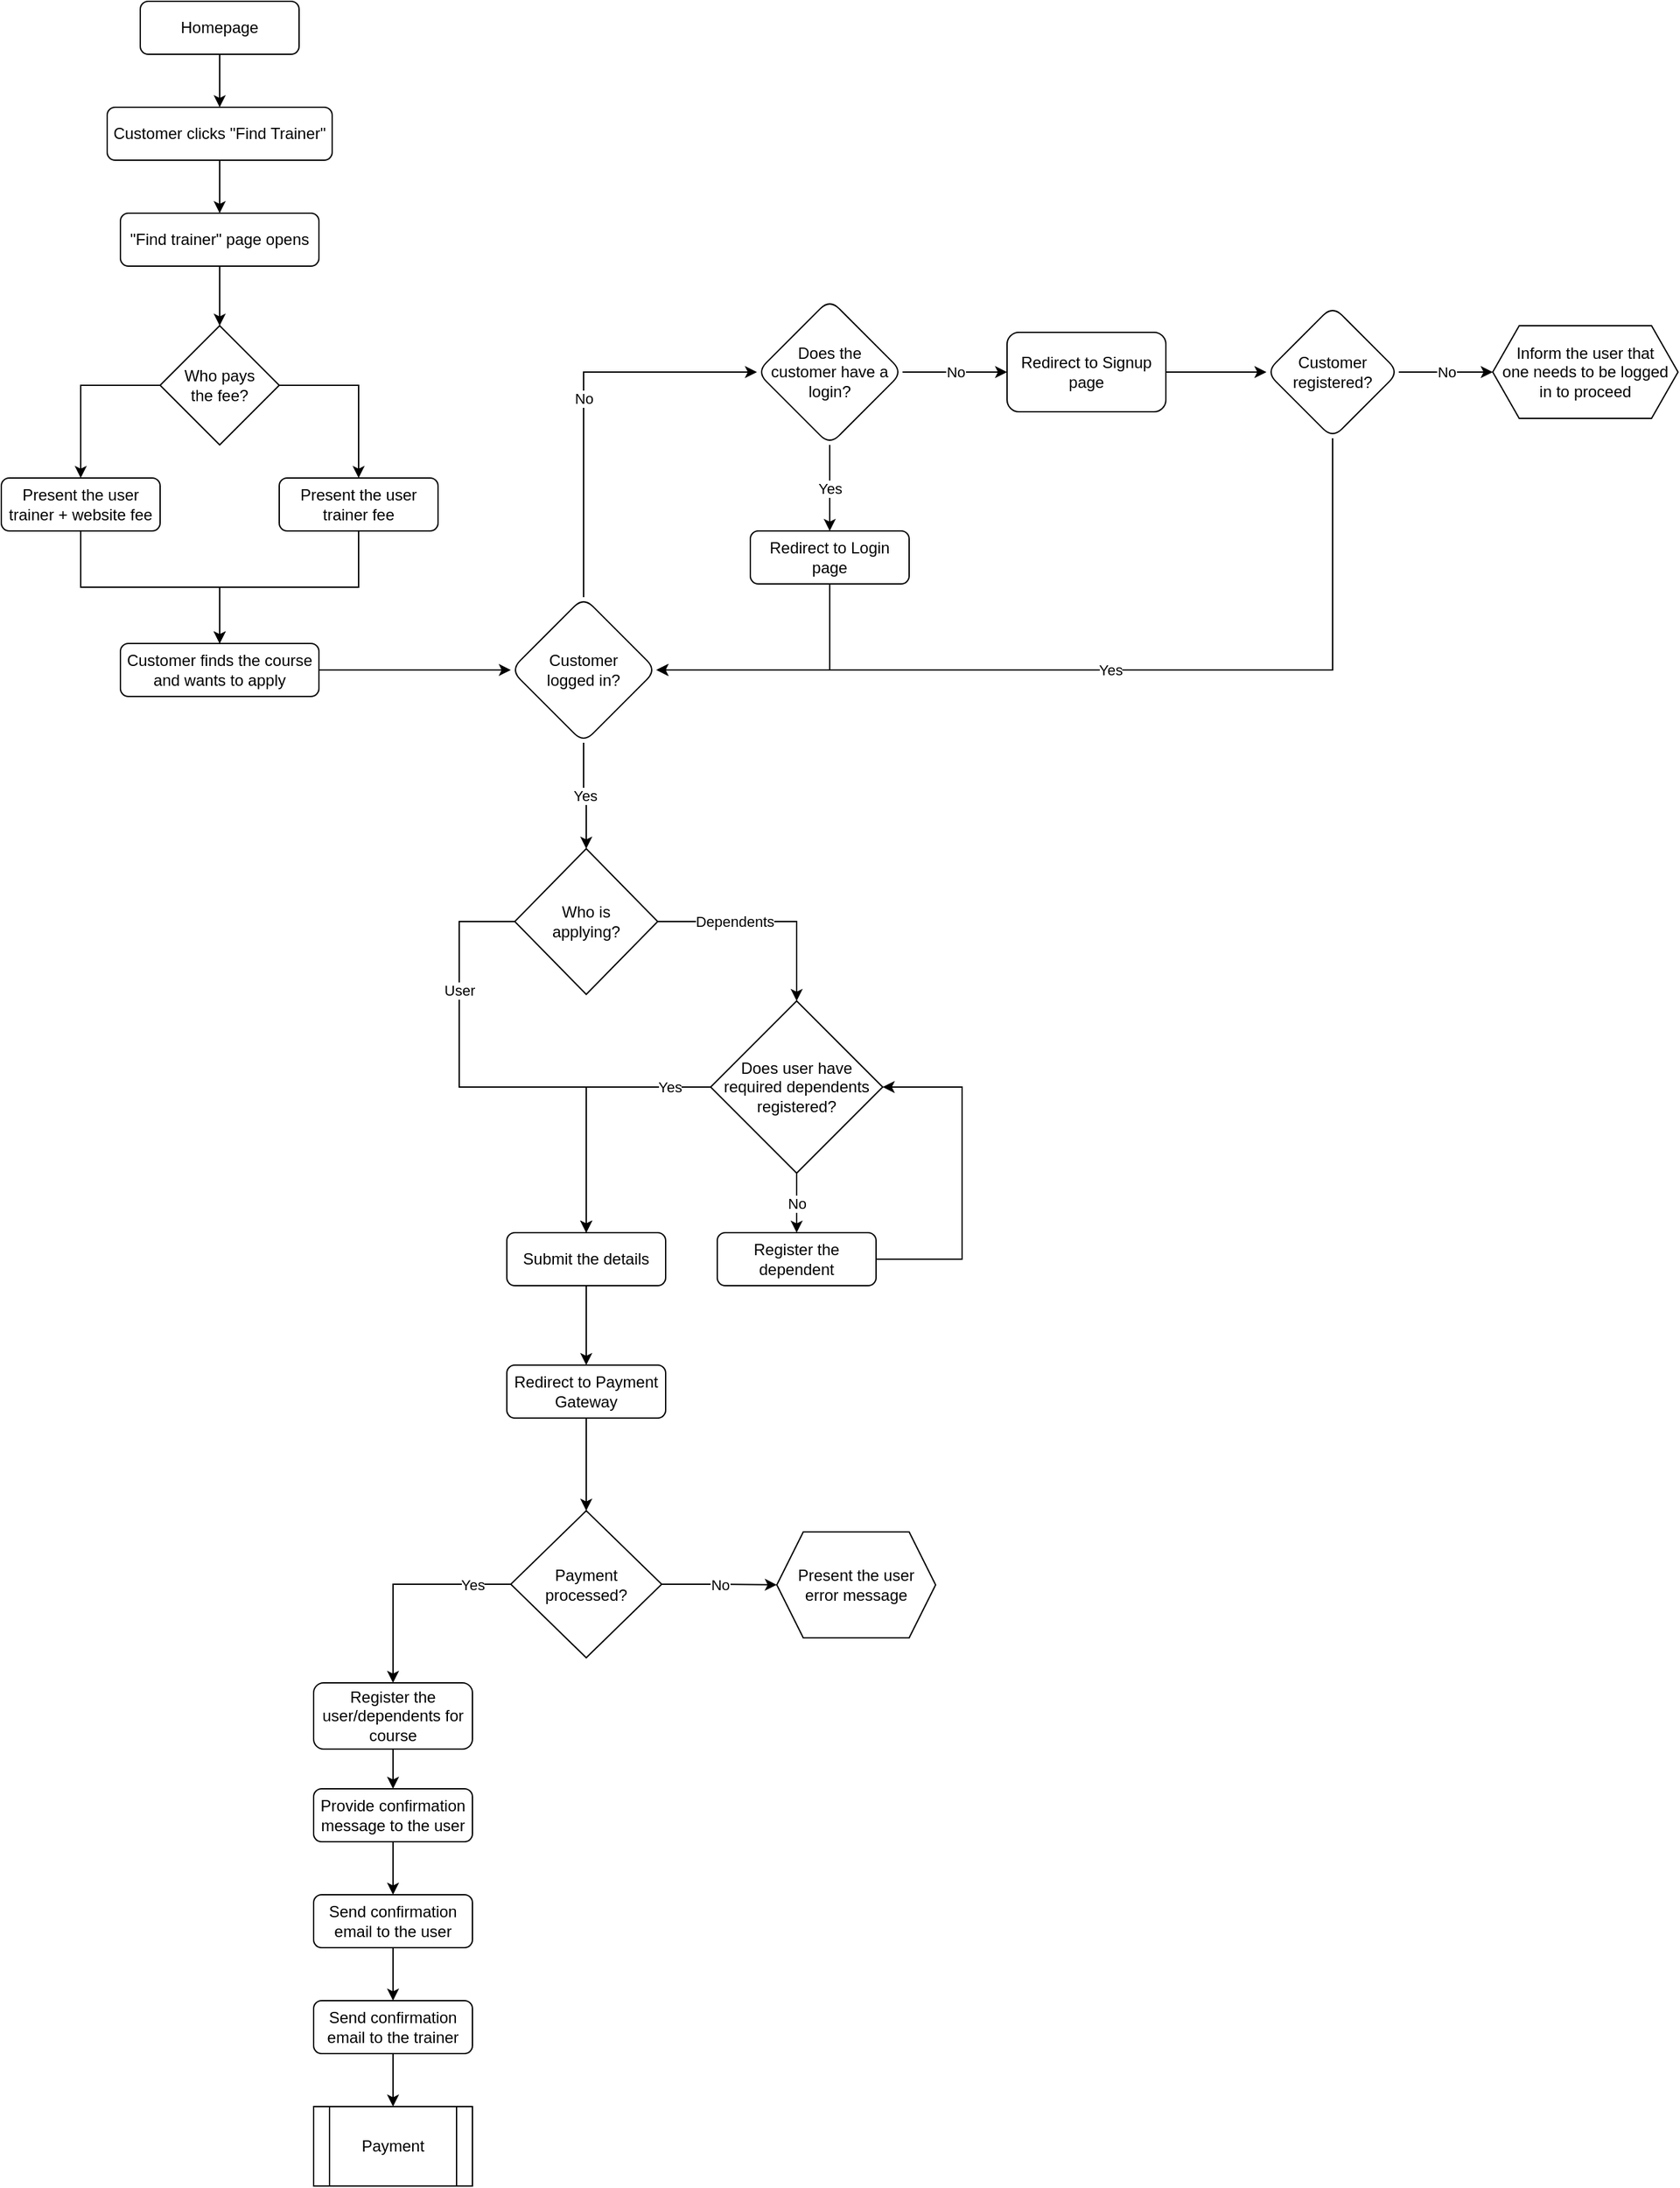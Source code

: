 <mxfile version="20.8.10" type="github">
  <diagram id="C5RBs43oDa-KdzZeNtuy" name="Page-1">
    <mxGraphModel dx="2261" dy="1933" grid="1" gridSize="10" guides="1" tooltips="1" connect="1" arrows="1" fold="1" page="1" pageScale="1" pageWidth="827" pageHeight="1169" math="0" shadow="0">
      <root>
        <mxCell id="WIyWlLk6GJQsqaUBKTNV-0" />
        <mxCell id="WIyWlLk6GJQsqaUBKTNV-1" parent="WIyWlLk6GJQsqaUBKTNV-0" />
        <mxCell id="61IgEG6gzt1TAaFlXaz2-3" value="" style="edgeStyle=orthogonalEdgeStyle;rounded=0;orthogonalLoop=1;jettySize=auto;html=1;" edge="1" parent="WIyWlLk6GJQsqaUBKTNV-1" source="WIyWlLk6GJQsqaUBKTNV-3" target="61IgEG6gzt1TAaFlXaz2-0">
          <mxGeometry relative="1" as="geometry" />
        </mxCell>
        <mxCell id="WIyWlLk6GJQsqaUBKTNV-3" value="Homepage" style="rounded=1;whiteSpace=wrap;html=1;fontSize=12;glass=0;strokeWidth=1;shadow=0;" parent="WIyWlLk6GJQsqaUBKTNV-1" vertex="1">
          <mxGeometry x="79" y="-40" width="120" height="40" as="geometry" />
        </mxCell>
        <mxCell id="61IgEG6gzt1TAaFlXaz2-2" value="" style="edgeStyle=orthogonalEdgeStyle;rounded=0;orthogonalLoop=1;jettySize=auto;html=1;" edge="1" parent="WIyWlLk6GJQsqaUBKTNV-1" source="61IgEG6gzt1TAaFlXaz2-0" target="61IgEG6gzt1TAaFlXaz2-1">
          <mxGeometry relative="1" as="geometry" />
        </mxCell>
        <mxCell id="61IgEG6gzt1TAaFlXaz2-0" value="Customer clicks &quot;Find Trainer&quot;" style="rounded=1;whiteSpace=wrap;html=1;" vertex="1" parent="WIyWlLk6GJQsqaUBKTNV-1">
          <mxGeometry x="54" y="40" width="170" height="40" as="geometry" />
        </mxCell>
        <mxCell id="61IgEG6gzt1TAaFlXaz2-61" value="" style="edgeStyle=orthogonalEdgeStyle;rounded=0;orthogonalLoop=1;jettySize=auto;html=1;" edge="1" parent="WIyWlLk6GJQsqaUBKTNV-1" source="61IgEG6gzt1TAaFlXaz2-1" target="61IgEG6gzt1TAaFlXaz2-57">
          <mxGeometry relative="1" as="geometry" />
        </mxCell>
        <mxCell id="61IgEG6gzt1TAaFlXaz2-1" value="&quot;Find trainer&quot; page opens" style="rounded=1;whiteSpace=wrap;html=1;" vertex="1" parent="WIyWlLk6GJQsqaUBKTNV-1">
          <mxGeometry x="64" y="120" width="150" height="40" as="geometry" />
        </mxCell>
        <mxCell id="61IgEG6gzt1TAaFlXaz2-7" value="" style="edgeStyle=orthogonalEdgeStyle;rounded=0;orthogonalLoop=1;jettySize=auto;html=1;entryX=0;entryY=0.5;entryDx=0;entryDy=0;" edge="1" parent="WIyWlLk6GJQsqaUBKTNV-1" source="61IgEG6gzt1TAaFlXaz2-4" target="61IgEG6gzt1TAaFlXaz2-6">
          <mxGeometry relative="1" as="geometry" />
        </mxCell>
        <mxCell id="61IgEG6gzt1TAaFlXaz2-4" value="Customer finds the course and wants to apply" style="whiteSpace=wrap;html=1;rounded=1;" vertex="1" parent="WIyWlLk6GJQsqaUBKTNV-1">
          <mxGeometry x="64" y="445" width="150" height="40" as="geometry" />
        </mxCell>
        <mxCell id="61IgEG6gzt1TAaFlXaz2-11" value="No" style="edgeStyle=orthogonalEdgeStyle;rounded=0;orthogonalLoop=1;jettySize=auto;html=1;exitX=0.5;exitY=0;exitDx=0;exitDy=0;entryX=0;entryY=0.5;entryDx=0;entryDy=0;" edge="1" parent="WIyWlLk6GJQsqaUBKTNV-1" source="61IgEG6gzt1TAaFlXaz2-6" target="61IgEG6gzt1TAaFlXaz2-10">
          <mxGeometry relative="1" as="geometry" />
        </mxCell>
        <mxCell id="61IgEG6gzt1TAaFlXaz2-13" value="Yes" style="edgeStyle=orthogonalEdgeStyle;rounded=0;orthogonalLoop=1;jettySize=auto;html=1;entryX=0.5;entryY=0;entryDx=0;entryDy=0;" edge="1" parent="WIyWlLk6GJQsqaUBKTNV-1" source="61IgEG6gzt1TAaFlXaz2-6" target="61IgEG6gzt1TAaFlXaz2-29">
          <mxGeometry relative="1" as="geometry">
            <mxPoint x="414" y="555" as="targetPoint" />
          </mxGeometry>
        </mxCell>
        <mxCell id="61IgEG6gzt1TAaFlXaz2-6" value="Customer&lt;br&gt;logged in?" style="rhombus;whiteSpace=wrap;html=1;rounded=1;" vertex="1" parent="WIyWlLk6GJQsqaUBKTNV-1">
          <mxGeometry x="359" y="410" width="110" height="110" as="geometry" />
        </mxCell>
        <mxCell id="61IgEG6gzt1TAaFlXaz2-15" value="No" style="edgeStyle=orthogonalEdgeStyle;rounded=0;orthogonalLoop=1;jettySize=auto;html=1;" edge="1" parent="WIyWlLk6GJQsqaUBKTNV-1" source="61IgEG6gzt1TAaFlXaz2-10" target="61IgEG6gzt1TAaFlXaz2-14">
          <mxGeometry relative="1" as="geometry" />
        </mxCell>
        <mxCell id="61IgEG6gzt1TAaFlXaz2-21" value="Yes" style="edgeStyle=orthogonalEdgeStyle;rounded=0;orthogonalLoop=1;jettySize=auto;html=1;" edge="1" parent="WIyWlLk6GJQsqaUBKTNV-1" source="61IgEG6gzt1TAaFlXaz2-10" target="61IgEG6gzt1TAaFlXaz2-20">
          <mxGeometry relative="1" as="geometry" />
        </mxCell>
        <mxCell id="61IgEG6gzt1TAaFlXaz2-10" value="Does the&lt;br&gt;customer have a login?" style="rhombus;whiteSpace=wrap;html=1;rounded=1;" vertex="1" parent="WIyWlLk6GJQsqaUBKTNV-1">
          <mxGeometry x="545" y="185" width="110" height="110" as="geometry" />
        </mxCell>
        <mxCell id="61IgEG6gzt1TAaFlXaz2-17" value="" style="edgeStyle=orthogonalEdgeStyle;rounded=0;orthogonalLoop=1;jettySize=auto;html=1;" edge="1" parent="WIyWlLk6GJQsqaUBKTNV-1" source="61IgEG6gzt1TAaFlXaz2-14" target="61IgEG6gzt1TAaFlXaz2-16">
          <mxGeometry relative="1" as="geometry" />
        </mxCell>
        <mxCell id="61IgEG6gzt1TAaFlXaz2-14" value="Redirect to Signup page" style="whiteSpace=wrap;html=1;rounded=1;" vertex="1" parent="WIyWlLk6GJQsqaUBKTNV-1">
          <mxGeometry x="734" y="210" width="120" height="60" as="geometry" />
        </mxCell>
        <mxCell id="61IgEG6gzt1TAaFlXaz2-19" value="Yes" style="edgeStyle=orthogonalEdgeStyle;rounded=0;orthogonalLoop=1;jettySize=auto;html=1;exitX=0.5;exitY=1;exitDx=0;exitDy=0;entryX=1;entryY=0.5;entryDx=0;entryDy=0;" edge="1" parent="WIyWlLk6GJQsqaUBKTNV-1" source="61IgEG6gzt1TAaFlXaz2-16" target="61IgEG6gzt1TAaFlXaz2-6">
          <mxGeometry relative="1" as="geometry">
            <mxPoint x="648" y="602.5" as="targetPoint" />
          </mxGeometry>
        </mxCell>
        <mxCell id="61IgEG6gzt1TAaFlXaz2-28" value="No" style="edgeStyle=orthogonalEdgeStyle;rounded=0;orthogonalLoop=1;jettySize=auto;html=1;exitX=1;exitY=0.5;exitDx=0;exitDy=0;entryX=0;entryY=0.5;entryDx=0;entryDy=0;" edge="1" parent="WIyWlLk6GJQsqaUBKTNV-1" source="61IgEG6gzt1TAaFlXaz2-16" target="61IgEG6gzt1TAaFlXaz2-26">
          <mxGeometry relative="1" as="geometry">
            <mxPoint x="1090" y="370" as="targetPoint" />
          </mxGeometry>
        </mxCell>
        <mxCell id="61IgEG6gzt1TAaFlXaz2-16" value="Customer registered?" style="rhombus;whiteSpace=wrap;html=1;rounded=1;" vertex="1" parent="WIyWlLk6GJQsqaUBKTNV-1">
          <mxGeometry x="930" y="190" width="100" height="100" as="geometry" />
        </mxCell>
        <mxCell id="61IgEG6gzt1TAaFlXaz2-23" value="" style="edgeStyle=orthogonalEdgeStyle;rounded=0;orthogonalLoop=1;jettySize=auto;html=1;entryX=1;entryY=0.5;entryDx=0;entryDy=0;exitX=0.5;exitY=1;exitDx=0;exitDy=0;" edge="1" parent="WIyWlLk6GJQsqaUBKTNV-1" source="61IgEG6gzt1TAaFlXaz2-20" target="61IgEG6gzt1TAaFlXaz2-6">
          <mxGeometry relative="1" as="geometry">
            <mxPoint x="600" y="557.5" as="targetPoint" />
          </mxGeometry>
        </mxCell>
        <mxCell id="61IgEG6gzt1TAaFlXaz2-20" value="Redirect to Login page" style="whiteSpace=wrap;html=1;rounded=1;" vertex="1" parent="WIyWlLk6GJQsqaUBKTNV-1">
          <mxGeometry x="540" y="360" width="120" height="40" as="geometry" />
        </mxCell>
        <mxCell id="61IgEG6gzt1TAaFlXaz2-26" value="Inform the user that&lt;br&gt;one needs to be logged in to proceed" style="shape=hexagon;perimeter=hexagonPerimeter2;whiteSpace=wrap;html=1;fixedSize=1;" vertex="1" parent="WIyWlLk6GJQsqaUBKTNV-1">
          <mxGeometry x="1101" y="205" width="140" height="70" as="geometry" />
        </mxCell>
        <mxCell id="61IgEG6gzt1TAaFlXaz2-33" value="Dependents" style="edgeStyle=orthogonalEdgeStyle;rounded=0;orthogonalLoop=1;jettySize=auto;html=1;entryX=0.5;entryY=0;entryDx=0;entryDy=0;" edge="1" parent="WIyWlLk6GJQsqaUBKTNV-1" source="61IgEG6gzt1TAaFlXaz2-29" target="61IgEG6gzt1TAaFlXaz2-32">
          <mxGeometry x="-0.294" relative="1" as="geometry">
            <mxPoint as="offset" />
          </mxGeometry>
        </mxCell>
        <mxCell id="61IgEG6gzt1TAaFlXaz2-34" value="User" style="edgeStyle=orthogonalEdgeStyle;rounded=0;orthogonalLoop=1;jettySize=auto;html=1;entryX=0.5;entryY=0;entryDx=0;entryDy=0;exitX=0;exitY=0.5;exitDx=0;exitDy=0;" edge="1" parent="WIyWlLk6GJQsqaUBKTNV-1" source="61IgEG6gzt1TAaFlXaz2-29" target="61IgEG6gzt1TAaFlXaz2-35">
          <mxGeometry x="-0.497" relative="1" as="geometry">
            <Array as="points">
              <mxPoint x="320" y="655" />
              <mxPoint x="320" y="780" />
              <mxPoint x="416" y="780" />
            </Array>
            <mxPoint as="offset" />
          </mxGeometry>
        </mxCell>
        <mxCell id="61IgEG6gzt1TAaFlXaz2-29" value="Who is&lt;br&gt;applying?" style="rhombus;whiteSpace=wrap;html=1;" vertex="1" parent="WIyWlLk6GJQsqaUBKTNV-1">
          <mxGeometry x="362" y="600" width="108" height="110" as="geometry" />
        </mxCell>
        <mxCell id="61IgEG6gzt1TAaFlXaz2-36" value="Yes" style="edgeStyle=orthogonalEdgeStyle;rounded=0;orthogonalLoop=1;jettySize=auto;html=1;entryX=0.5;entryY=0;entryDx=0;entryDy=0;" edge="1" parent="WIyWlLk6GJQsqaUBKTNV-1" source="61IgEG6gzt1TAaFlXaz2-32" target="61IgEG6gzt1TAaFlXaz2-35">
          <mxGeometry x="-0.691" relative="1" as="geometry">
            <mxPoint as="offset" />
          </mxGeometry>
        </mxCell>
        <mxCell id="61IgEG6gzt1TAaFlXaz2-38" value="No" style="edgeStyle=orthogonalEdgeStyle;rounded=0;orthogonalLoop=1;jettySize=auto;html=1;entryX=0.5;entryY=0;entryDx=0;entryDy=0;" edge="1" parent="WIyWlLk6GJQsqaUBKTNV-1" source="61IgEG6gzt1TAaFlXaz2-32" target="61IgEG6gzt1TAaFlXaz2-37">
          <mxGeometry relative="1" as="geometry" />
        </mxCell>
        <mxCell id="61IgEG6gzt1TAaFlXaz2-32" value="Does user have required dependents&lt;br&gt;registered?" style="rhombus;whiteSpace=wrap;html=1;" vertex="1" parent="WIyWlLk6GJQsqaUBKTNV-1">
          <mxGeometry x="510" y="715" width="130" height="130" as="geometry" />
        </mxCell>
        <mxCell id="61IgEG6gzt1TAaFlXaz2-67" value="" style="edgeStyle=orthogonalEdgeStyle;rounded=0;orthogonalLoop=1;jettySize=auto;html=1;" edge="1" parent="WIyWlLk6GJQsqaUBKTNV-1" source="61IgEG6gzt1TAaFlXaz2-35" target="61IgEG6gzt1TAaFlXaz2-40">
          <mxGeometry relative="1" as="geometry" />
        </mxCell>
        <mxCell id="61IgEG6gzt1TAaFlXaz2-35" value="Submit the details" style="rounded=1;whiteSpace=wrap;html=1;" vertex="1" parent="WIyWlLk6GJQsqaUBKTNV-1">
          <mxGeometry x="356" y="890" width="120" height="40" as="geometry" />
        </mxCell>
        <mxCell id="61IgEG6gzt1TAaFlXaz2-39" style="edgeStyle=orthogonalEdgeStyle;rounded=0;orthogonalLoop=1;jettySize=auto;html=1;entryX=1;entryY=0.5;entryDx=0;entryDy=0;exitX=1;exitY=0.5;exitDx=0;exitDy=0;" edge="1" parent="WIyWlLk6GJQsqaUBKTNV-1" source="61IgEG6gzt1TAaFlXaz2-37" target="61IgEG6gzt1TAaFlXaz2-32">
          <mxGeometry relative="1" as="geometry">
            <Array as="points">
              <mxPoint x="700" y="910" />
              <mxPoint x="700" y="780" />
            </Array>
          </mxGeometry>
        </mxCell>
        <mxCell id="61IgEG6gzt1TAaFlXaz2-37" value="Register the dependent" style="rounded=1;whiteSpace=wrap;html=1;" vertex="1" parent="WIyWlLk6GJQsqaUBKTNV-1">
          <mxGeometry x="515" y="890" width="120" height="40" as="geometry" />
        </mxCell>
        <mxCell id="61IgEG6gzt1TAaFlXaz2-43" style="edgeStyle=orthogonalEdgeStyle;rounded=0;orthogonalLoop=1;jettySize=auto;html=1;entryX=0.5;entryY=0;entryDx=0;entryDy=0;" edge="1" parent="WIyWlLk6GJQsqaUBKTNV-1" source="61IgEG6gzt1TAaFlXaz2-40" target="61IgEG6gzt1TAaFlXaz2-42">
          <mxGeometry relative="1" as="geometry" />
        </mxCell>
        <mxCell id="61IgEG6gzt1TAaFlXaz2-40" value="Redirect to Payment Gateway" style="rounded=1;whiteSpace=wrap;html=1;" vertex="1" parent="WIyWlLk6GJQsqaUBKTNV-1">
          <mxGeometry x="356" y="990" width="120" height="40" as="geometry" />
        </mxCell>
        <mxCell id="61IgEG6gzt1TAaFlXaz2-45" value="Yes" style="edgeStyle=orthogonalEdgeStyle;rounded=0;orthogonalLoop=1;jettySize=auto;html=1;entryX=0.5;entryY=0;entryDx=0;entryDy=0;" edge="1" parent="WIyWlLk6GJQsqaUBKTNV-1" source="61IgEG6gzt1TAaFlXaz2-42" target="61IgEG6gzt1TAaFlXaz2-44">
          <mxGeometry x="-0.645" relative="1" as="geometry">
            <mxPoint as="offset" />
          </mxGeometry>
        </mxCell>
        <mxCell id="61IgEG6gzt1TAaFlXaz2-70" value="No" style="edgeStyle=orthogonalEdgeStyle;rounded=0;orthogonalLoop=1;jettySize=auto;html=1;entryX=0;entryY=0.5;entryDx=0;entryDy=0;" edge="1" parent="WIyWlLk6GJQsqaUBKTNV-1" source="61IgEG6gzt1TAaFlXaz2-42" target="61IgEG6gzt1TAaFlXaz2-69">
          <mxGeometry relative="1" as="geometry" />
        </mxCell>
        <mxCell id="61IgEG6gzt1TAaFlXaz2-42" value="Payment processed?" style="rhombus;whiteSpace=wrap;html=1;" vertex="1" parent="WIyWlLk6GJQsqaUBKTNV-1">
          <mxGeometry x="359" y="1100" width="114" height="111" as="geometry" />
        </mxCell>
        <mxCell id="61IgEG6gzt1TAaFlXaz2-47" value="" style="edgeStyle=orthogonalEdgeStyle;rounded=0;orthogonalLoop=1;jettySize=auto;html=1;" edge="1" parent="WIyWlLk6GJQsqaUBKTNV-1" source="61IgEG6gzt1TAaFlXaz2-44" target="61IgEG6gzt1TAaFlXaz2-46">
          <mxGeometry relative="1" as="geometry" />
        </mxCell>
        <mxCell id="61IgEG6gzt1TAaFlXaz2-44" value="Register the user/dependents for course" style="rounded=1;whiteSpace=wrap;html=1;" vertex="1" parent="WIyWlLk6GJQsqaUBKTNV-1">
          <mxGeometry x="210" y="1230" width="120" height="50" as="geometry" />
        </mxCell>
        <mxCell id="61IgEG6gzt1TAaFlXaz2-49" value="" style="edgeStyle=orthogonalEdgeStyle;rounded=0;orthogonalLoop=1;jettySize=auto;html=1;" edge="1" parent="WIyWlLk6GJQsqaUBKTNV-1" source="61IgEG6gzt1TAaFlXaz2-46" target="61IgEG6gzt1TAaFlXaz2-48">
          <mxGeometry relative="1" as="geometry" />
        </mxCell>
        <mxCell id="61IgEG6gzt1TAaFlXaz2-46" value="Provide confirmation message to the user" style="rounded=1;whiteSpace=wrap;html=1;" vertex="1" parent="WIyWlLk6GJQsqaUBKTNV-1">
          <mxGeometry x="210" y="1310" width="120" height="40" as="geometry" />
        </mxCell>
        <mxCell id="61IgEG6gzt1TAaFlXaz2-51" value="" style="edgeStyle=orthogonalEdgeStyle;rounded=0;orthogonalLoop=1;jettySize=auto;html=1;" edge="1" parent="WIyWlLk6GJQsqaUBKTNV-1" source="61IgEG6gzt1TAaFlXaz2-48" target="61IgEG6gzt1TAaFlXaz2-50">
          <mxGeometry relative="1" as="geometry" />
        </mxCell>
        <mxCell id="61IgEG6gzt1TAaFlXaz2-48" value="Send confirmation email to the user" style="rounded=1;whiteSpace=wrap;html=1;" vertex="1" parent="WIyWlLk6GJQsqaUBKTNV-1">
          <mxGeometry x="210" y="1390" width="120" height="40" as="geometry" />
        </mxCell>
        <mxCell id="61IgEG6gzt1TAaFlXaz2-56" value="" style="edgeStyle=orthogonalEdgeStyle;rounded=0;orthogonalLoop=1;jettySize=auto;html=1;" edge="1" parent="WIyWlLk6GJQsqaUBKTNV-1" source="61IgEG6gzt1TAaFlXaz2-50" target="61IgEG6gzt1TAaFlXaz2-55">
          <mxGeometry relative="1" as="geometry" />
        </mxCell>
        <mxCell id="61IgEG6gzt1TAaFlXaz2-50" value="Send confirmation email to the trainer" style="whiteSpace=wrap;html=1;rounded=1;" vertex="1" parent="WIyWlLk6GJQsqaUBKTNV-1">
          <mxGeometry x="210" y="1470" width="120" height="40" as="geometry" />
        </mxCell>
        <mxCell id="61IgEG6gzt1TAaFlXaz2-55" value="Payment" style="shape=process;whiteSpace=wrap;html=1;backgroundOutline=1;" vertex="1" parent="WIyWlLk6GJQsqaUBKTNV-1">
          <mxGeometry x="210" y="1550" width="120" height="60" as="geometry" />
        </mxCell>
        <mxCell id="61IgEG6gzt1TAaFlXaz2-62" style="edgeStyle=orthogonalEdgeStyle;rounded=0;orthogonalLoop=1;jettySize=auto;html=1;entryX=0.5;entryY=0;entryDx=0;entryDy=0;exitX=0;exitY=0.5;exitDx=0;exitDy=0;" edge="1" parent="WIyWlLk6GJQsqaUBKTNV-1" source="61IgEG6gzt1TAaFlXaz2-57" target="61IgEG6gzt1TAaFlXaz2-60">
          <mxGeometry relative="1" as="geometry" />
        </mxCell>
        <mxCell id="61IgEG6gzt1TAaFlXaz2-64" style="edgeStyle=orthogonalEdgeStyle;rounded=0;orthogonalLoop=1;jettySize=auto;html=1;entryX=0.5;entryY=0;entryDx=0;entryDy=0;exitX=1;exitY=0.5;exitDx=0;exitDy=0;" edge="1" parent="WIyWlLk6GJQsqaUBKTNV-1" source="61IgEG6gzt1TAaFlXaz2-57" target="61IgEG6gzt1TAaFlXaz2-63">
          <mxGeometry relative="1" as="geometry" />
        </mxCell>
        <mxCell id="61IgEG6gzt1TAaFlXaz2-57" value="Who pays&lt;br&gt;the fee?" style="rhombus;whiteSpace=wrap;html=1;" vertex="1" parent="WIyWlLk6GJQsqaUBKTNV-1">
          <mxGeometry x="94" y="205" width="90" height="90" as="geometry" />
        </mxCell>
        <mxCell id="61IgEG6gzt1TAaFlXaz2-65" style="edgeStyle=orthogonalEdgeStyle;rounded=0;orthogonalLoop=1;jettySize=auto;html=1;entryX=0.5;entryY=0;entryDx=0;entryDy=0;" edge="1" parent="WIyWlLk6GJQsqaUBKTNV-1" source="61IgEG6gzt1TAaFlXaz2-60" target="61IgEG6gzt1TAaFlXaz2-4">
          <mxGeometry relative="1" as="geometry" />
        </mxCell>
        <mxCell id="61IgEG6gzt1TAaFlXaz2-60" value="Present the user trainer + website fee" style="rounded=1;whiteSpace=wrap;html=1;" vertex="1" parent="WIyWlLk6GJQsqaUBKTNV-1">
          <mxGeometry x="-26" y="320" width="120" height="40" as="geometry" />
        </mxCell>
        <mxCell id="61IgEG6gzt1TAaFlXaz2-66" style="edgeStyle=orthogonalEdgeStyle;rounded=0;orthogonalLoop=1;jettySize=auto;html=1;entryX=0.5;entryY=0;entryDx=0;entryDy=0;" edge="1" parent="WIyWlLk6GJQsqaUBKTNV-1" source="61IgEG6gzt1TAaFlXaz2-63" target="61IgEG6gzt1TAaFlXaz2-4">
          <mxGeometry relative="1" as="geometry" />
        </mxCell>
        <mxCell id="61IgEG6gzt1TAaFlXaz2-63" value="Present the user trainer fee" style="rounded=1;whiteSpace=wrap;html=1;" vertex="1" parent="WIyWlLk6GJQsqaUBKTNV-1">
          <mxGeometry x="184" y="320" width="120" height="40" as="geometry" />
        </mxCell>
        <mxCell id="61IgEG6gzt1TAaFlXaz2-69" value="Present the user&lt;br&gt;error message" style="shape=hexagon;perimeter=hexagonPerimeter2;whiteSpace=wrap;html=1;fixedSize=1;" vertex="1" parent="WIyWlLk6GJQsqaUBKTNV-1">
          <mxGeometry x="560" y="1116" width="120" height="80" as="geometry" />
        </mxCell>
      </root>
    </mxGraphModel>
  </diagram>
</mxfile>

